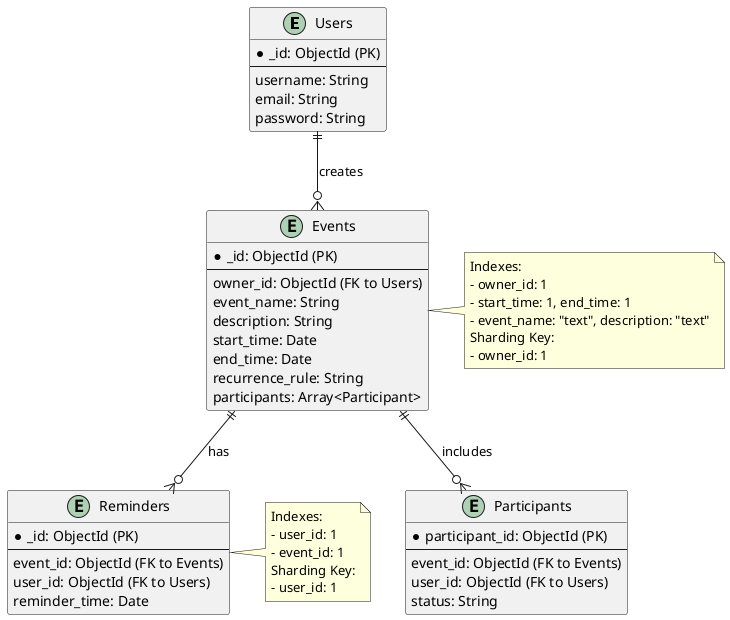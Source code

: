 @startuml

entity "Users" as U {
  *_id: ObjectId (PK)
  --
  username: String
  email: String
  password: String
}

entity "Events" as E {
  *_id: ObjectId (PK)
  --
  owner_id: ObjectId (FK to Users)
  event_name: String
  description: String
  start_time: Date
  end_time: Date
  recurrence_rule: String
  participants: Array<Participant>
}

entity "Participants" as P {
  *participant_id: ObjectId (PK)
  --
  event_id: ObjectId (FK to Events)
  user_id: ObjectId (FK to Users)
  status: String
}

entity "Reminders" as R {
  *_id: ObjectId (PK)
  --
  event_id: ObjectId (FK to Events)
  user_id: ObjectId (FK to Users)
  reminder_time: Date
}

note right of E
  Indexes:
  - owner_id: 1
  - start_time: 1, end_time: 1
  - event_name: "text", description: "text"
  Sharding Key:
  - owner_id: 1
end note

note right of R
    Indexes:
    - user_id: 1
    - event_id: 1
    Sharding Key:
    - user_id: 1
  end note

U ||--o{ E : creates
E ||--o{ P : includes
E ||--o{ R : has

@enduml
